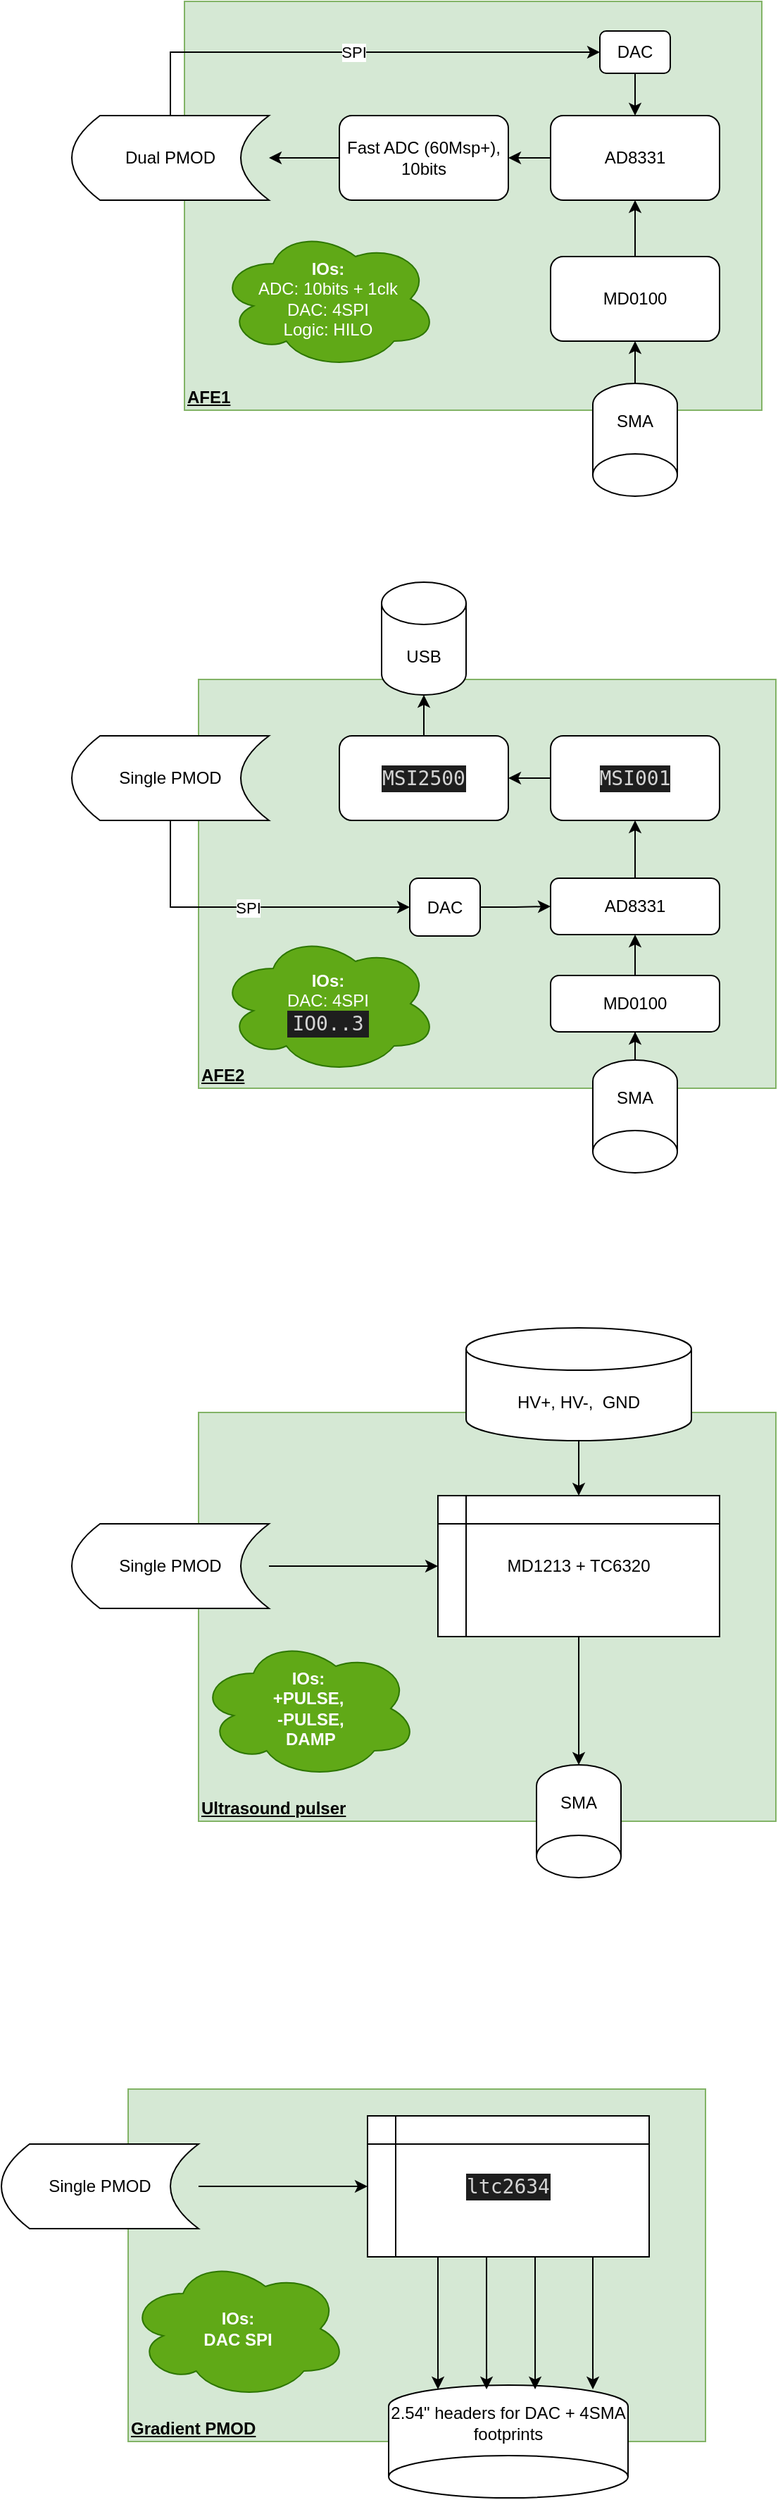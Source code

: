 <mxfile version="19.0.0" type="google"><diagram id="X46EbEsTYRjC2ve5DJ_8" name="Page-1"><mxGraphModel grid="1" page="1" gridSize="10" guides="1" tooltips="1" connect="1" arrows="1" fold="1" pageScale="1" pageWidth="827" pageHeight="1169" math="0" shadow="0"><root><mxCell id="0"/><mxCell id="1" parent="0"/><mxCell id="qSioa2b2_-uBl-5bUAxZ-13" value="AFE1" style="rounded=0;whiteSpace=wrap;html=1;fillColor=#d5e8d4;strokeColor=#82b366;align=left;verticalAlign=bottom;fontStyle=5" vertex="1" parent="1"><mxGeometry x="330" y="89" width="410" height="290" as="geometry"/></mxCell><mxCell id="qSioa2b2_-uBl-5bUAxZ-8" value="SPI" style="edgeStyle=orthogonalEdgeStyle;rounded=0;orthogonalLoop=1;jettySize=auto;html=1;exitX=0.5;exitY=1;exitDx=0;exitDy=0;entryX=0;entryY=0.5;entryDx=0;entryDy=0;" edge="1" parent="1" source="qSioa2b2_-uBl-5bUAxZ-2" target="qSioa2b2_-uBl-5bUAxZ-6"><mxGeometry relative="1" as="geometry"/></mxCell><mxCell id="qSioa2b2_-uBl-5bUAxZ-2" value="Dual PMOD" style="shape=dataStorage;whiteSpace=wrap;html=1;fixedSize=1;direction=west;flipH=1;" vertex="1" parent="1"><mxGeometry x="250" y="170" width="140" height="60" as="geometry"/></mxCell><mxCell id="qSioa2b2_-uBl-5bUAxZ-9" value="" style="edgeStyle=orthogonalEdgeStyle;rounded=0;orthogonalLoop=1;jettySize=auto;html=1;" edge="1" parent="1" source="qSioa2b2_-uBl-5bUAxZ-3" target="qSioa2b2_-uBl-5bUAxZ-4"><mxGeometry relative="1" as="geometry"/></mxCell><mxCell id="qSioa2b2_-uBl-5bUAxZ-3" value="AD8331" style="rounded=1;whiteSpace=wrap;html=1;" vertex="1" parent="1"><mxGeometry x="590" y="170" width="120" height="60" as="geometry"/></mxCell><mxCell id="qSioa2b2_-uBl-5bUAxZ-19" value="" style="edgeStyle=orthogonalEdgeStyle;rounded=0;orthogonalLoop=1;jettySize=auto;html=1;" edge="1" parent="1" source="qSioa2b2_-uBl-5bUAxZ-4" target="qSioa2b2_-uBl-5bUAxZ-2"><mxGeometry relative="1" as="geometry"/></mxCell><mxCell id="qSioa2b2_-uBl-5bUAxZ-4" value="Fast ADC (60Msp+), 10bits" style="rounded=1;whiteSpace=wrap;html=1;" vertex="1" parent="1"><mxGeometry x="440" y="170" width="120" height="60" as="geometry"/></mxCell><mxCell id="qSioa2b2_-uBl-5bUAxZ-7" value="" style="edgeStyle=orthogonalEdgeStyle;rounded=0;orthogonalLoop=1;jettySize=auto;html=1;" edge="1" parent="1" source="qSioa2b2_-uBl-5bUAxZ-6" target="qSioa2b2_-uBl-5bUAxZ-3"><mxGeometry relative="1" as="geometry"/></mxCell><mxCell id="qSioa2b2_-uBl-5bUAxZ-6" value="DAC" style="rounded=1;whiteSpace=wrap;html=1;" vertex="1" parent="1"><mxGeometry x="625" y="110" width="50" height="30" as="geometry"/></mxCell><mxCell id="qSioa2b2_-uBl-5bUAxZ-17" value="" style="edgeStyle=orthogonalEdgeStyle;rounded=0;orthogonalLoop=1;jettySize=auto;html=1;" edge="1" parent="1" source="qSioa2b2_-uBl-5bUAxZ-11" target="qSioa2b2_-uBl-5bUAxZ-3"><mxGeometry relative="1" as="geometry"/></mxCell><mxCell id="qSioa2b2_-uBl-5bUAxZ-11" value="MD0100" style="rounded=1;whiteSpace=wrap;html=1;" vertex="1" parent="1"><mxGeometry x="590" y="270" width="120" height="60" as="geometry"/></mxCell><mxCell id="qSioa2b2_-uBl-5bUAxZ-16" value="" style="edgeStyle=orthogonalEdgeStyle;rounded=0;orthogonalLoop=1;jettySize=auto;html=1;" edge="1" parent="1" source="qSioa2b2_-uBl-5bUAxZ-12" target="qSioa2b2_-uBl-5bUAxZ-11"><mxGeometry relative="1" as="geometry"/></mxCell><mxCell id="qSioa2b2_-uBl-5bUAxZ-12" value="SMA" style="shape=cylinder3;whiteSpace=wrap;html=1;boundedLbl=1;backgroundOutline=1;size=15;direction=west;" vertex="1" parent="1"><mxGeometry x="620" y="360" width="60" height="80" as="geometry"/></mxCell><mxCell id="qSioa2b2_-uBl-5bUAxZ-18" value="&lt;b&gt;IOs:&lt;/b&gt;&lt;br&gt;ADC: 10bits + 1clk&lt;br&gt;DAC: 4SPI&lt;br&gt;Logic: HILO" style="ellipse;shape=cloud;whiteSpace=wrap;html=1;fillColor=#60a917;fontColor=#ffffff;strokeColor=#2D7600;" vertex="1" parent="1"><mxGeometry x="354" y="250" width="156" height="100" as="geometry"/></mxCell><mxCell id="qSioa2b2_-uBl-5bUAxZ-20" value="AFE2" style="rounded=0;whiteSpace=wrap;html=1;fillColor=#d5e8d4;strokeColor=#82b366;align=left;verticalAlign=bottom;fontStyle=5" vertex="1" parent="1"><mxGeometry x="340" y="570" width="410" height="290" as="geometry"/></mxCell><mxCell id="qSioa2b2_-uBl-5bUAxZ-21" value="SPI" style="edgeStyle=orthogonalEdgeStyle;rounded=0;orthogonalLoop=1;jettySize=auto;html=1;exitX=0.5;exitY=0;exitDx=0;exitDy=0;entryX=0;entryY=0.5;entryDx=0;entryDy=0;" edge="1" parent="1" source="qSioa2b2_-uBl-5bUAxZ-22" target="qSioa2b2_-uBl-5bUAxZ-28"><mxGeometry relative="1" as="geometry"/></mxCell><mxCell id="qSioa2b2_-uBl-5bUAxZ-22" value="Single PMOD" style="shape=dataStorage;whiteSpace=wrap;html=1;fixedSize=1;direction=west;flipH=1;" vertex="1" parent="1"><mxGeometry x="250" y="610" width="140" height="60" as="geometry"/></mxCell><mxCell id="qSioa2b2_-uBl-5bUAxZ-23" value="" style="edgeStyle=orthogonalEdgeStyle;rounded=0;orthogonalLoop=1;jettySize=auto;html=1;" edge="1" parent="1" source="qSioa2b2_-uBl-5bUAxZ-24" target="qSioa2b2_-uBl-5bUAxZ-26"><mxGeometry relative="1" as="geometry"/></mxCell><mxCell id="qSioa2b2_-uBl-5bUAxZ-24" value="&lt;div style=&quot;color: rgb(212, 212, 212); background-color: rgb(30, 30, 30); font-family: &amp;quot;Droid Sans Mono&amp;quot;, &amp;quot;monospace&amp;quot;, monospace; font-size: 14px; line-height: 19px;&quot;&gt;MSI001&lt;/div&gt;" style="rounded=1;whiteSpace=wrap;html=1;" vertex="1" parent="1"><mxGeometry x="590" y="610" width="120" height="60" as="geometry"/></mxCell><mxCell id="qSioa2b2_-uBl-5bUAxZ-36" value="" style="edgeStyle=orthogonalEdgeStyle;rounded=0;orthogonalLoop=1;jettySize=auto;html=1;" edge="1" parent="1" source="qSioa2b2_-uBl-5bUAxZ-26" target="qSioa2b2_-uBl-5bUAxZ-35"><mxGeometry relative="1" as="geometry"/></mxCell><mxCell id="qSioa2b2_-uBl-5bUAxZ-26" value="&lt;div style=&quot;color: rgb(212, 212, 212); background-color: rgb(30, 30, 30); font-family: &amp;quot;Droid Sans Mono&amp;quot;, &amp;quot;monospace&amp;quot;, monospace; font-size: 14px; line-height: 19px;&quot;&gt;MSI2500&lt;/div&gt;" style="rounded=1;whiteSpace=wrap;html=1;" vertex="1" parent="1"><mxGeometry x="440" y="610" width="120" height="60" as="geometry"/></mxCell><mxCell id="qSioa2b2_-uBl-5bUAxZ-39" value="" style="edgeStyle=orthogonalEdgeStyle;rounded=0;orthogonalLoop=1;jettySize=auto;html=1;" edge="1" parent="1" source="qSioa2b2_-uBl-5bUAxZ-28" target="qSioa2b2_-uBl-5bUAxZ-37"><mxGeometry relative="1" as="geometry"/></mxCell><mxCell id="qSioa2b2_-uBl-5bUAxZ-28" value="DAC" style="rounded=1;whiteSpace=wrap;html=1;" vertex="1" parent="1"><mxGeometry x="490" y="711" width="50" height="41" as="geometry"/></mxCell><mxCell id="qSioa2b2_-uBl-5bUAxZ-40" value="" style="edgeStyle=orthogonalEdgeStyle;rounded=0;orthogonalLoop=1;jettySize=auto;html=1;" edge="1" parent="1" source="qSioa2b2_-uBl-5bUAxZ-30" target="qSioa2b2_-uBl-5bUAxZ-37"><mxGeometry relative="1" as="geometry"/></mxCell><mxCell id="qSioa2b2_-uBl-5bUAxZ-30" value="MD0100" style="rounded=1;whiteSpace=wrap;html=1;" vertex="1" parent="1"><mxGeometry x="590" y="780" width="120" height="40" as="geometry"/></mxCell><mxCell id="qSioa2b2_-uBl-5bUAxZ-31" value="" style="edgeStyle=orthogonalEdgeStyle;rounded=0;orthogonalLoop=1;jettySize=auto;html=1;" edge="1" parent="1" source="qSioa2b2_-uBl-5bUAxZ-32" target="qSioa2b2_-uBl-5bUAxZ-30"><mxGeometry relative="1" as="geometry"/></mxCell><mxCell id="qSioa2b2_-uBl-5bUAxZ-32" value="SMA" style="shape=cylinder3;whiteSpace=wrap;html=1;boundedLbl=1;backgroundOutline=1;size=15;direction=west;" vertex="1" parent="1"><mxGeometry x="620" y="840" width="60" height="80" as="geometry"/></mxCell><mxCell id="qSioa2b2_-uBl-5bUAxZ-33" value="&lt;b&gt;IOs:&lt;/b&gt;&lt;br&gt;DAC: 4SPI&lt;br&gt;&lt;div style=&quot;color: rgb(212, 212, 212); background-color: rgb(30, 30, 30); font-family: &amp;quot;Droid Sans Mono&amp;quot;, &amp;quot;monospace&amp;quot;, monospace; font-size: 14px; line-height: 19px;&quot;&gt;IO0..3&lt;/div&gt;" style="ellipse;shape=cloud;whiteSpace=wrap;html=1;fillColor=#60a917;fontColor=#ffffff;strokeColor=#2D7600;" vertex="1" parent="1"><mxGeometry x="354" y="750" width="156" height="100" as="geometry"/></mxCell><mxCell id="qSioa2b2_-uBl-5bUAxZ-35" value="USB" style="shape=cylinder3;whiteSpace=wrap;html=1;boundedLbl=1;backgroundOutline=1;size=15;direction=east;" vertex="1" parent="1"><mxGeometry x="470" y="501" width="60" height="80" as="geometry"/></mxCell><mxCell id="qSioa2b2_-uBl-5bUAxZ-38" value="" style="edgeStyle=orthogonalEdgeStyle;rounded=0;orthogonalLoop=1;jettySize=auto;html=1;" edge="1" parent="1" source="qSioa2b2_-uBl-5bUAxZ-37" target="qSioa2b2_-uBl-5bUAxZ-24"><mxGeometry relative="1" as="geometry"/></mxCell><mxCell id="qSioa2b2_-uBl-5bUAxZ-37" value="AD8331" style="rounded=1;whiteSpace=wrap;html=1;" vertex="1" parent="1"><mxGeometry x="590" y="711" width="120" height="40" as="geometry"/></mxCell><mxCell id="qSioa2b2_-uBl-5bUAxZ-41" value="Ultrasound pulser" style="rounded=0;whiteSpace=wrap;html=1;fillColor=#d5e8d4;strokeColor=#82b366;align=left;verticalAlign=bottom;fontStyle=5" vertex="1" parent="1"><mxGeometry x="340" y="1090" width="410" height="290" as="geometry"/></mxCell><mxCell id="qSioa2b2_-uBl-5bUAxZ-62" style="edgeStyle=orthogonalEdgeStyle;rounded=0;orthogonalLoop=1;jettySize=auto;html=1;" edge="1" parent="1" source="qSioa2b2_-uBl-5bUAxZ-43" target="qSioa2b2_-uBl-5bUAxZ-58"><mxGeometry relative="1" as="geometry"/></mxCell><mxCell id="qSioa2b2_-uBl-5bUAxZ-43" value="Single PMOD" style="shape=dataStorage;whiteSpace=wrap;html=1;fixedSize=1;direction=west;flipH=1;" vertex="1" parent="1"><mxGeometry x="250" y="1169" width="140" height="60" as="geometry"/></mxCell><mxCell id="qSioa2b2_-uBl-5bUAxZ-53" value="SMA" style="shape=cylinder3;whiteSpace=wrap;html=1;boundedLbl=1;backgroundOutline=1;size=15;direction=west;" vertex="1" parent="1"><mxGeometry x="580" y="1340" width="60" height="80" as="geometry"/></mxCell><mxCell id="qSioa2b2_-uBl-5bUAxZ-54" value="&lt;b&gt;IOs: &lt;br&gt;+PULSE,&lt;br&gt;&amp;nbsp;-PULSE,&lt;br&gt;&amp;nbsp;DAMP&lt;/b&gt;" style="ellipse;shape=cloud;whiteSpace=wrap;html=1;fillColor=#60a917;fontColor=#ffffff;strokeColor=#2D7600;" vertex="1" parent="1"><mxGeometry x="340" y="1250" width="156" height="100" as="geometry"/></mxCell><mxCell id="qSioa2b2_-uBl-5bUAxZ-63" style="edgeStyle=orthogonalEdgeStyle;rounded=0;orthogonalLoop=1;jettySize=auto;html=1;exitX=0.5;exitY=1;exitDx=0;exitDy=0;entryX=0.5;entryY=1;entryDx=0;entryDy=0;entryPerimeter=0;" edge="1" parent="1" source="qSioa2b2_-uBl-5bUAxZ-58" target="qSioa2b2_-uBl-5bUAxZ-53"><mxGeometry relative="1" as="geometry"/></mxCell><mxCell id="qSioa2b2_-uBl-5bUAxZ-58" value="MD1213 + TC6320" style="shape=internalStorage;whiteSpace=wrap;html=1;backgroundOutline=1;" vertex="1" parent="1"><mxGeometry x="510" y="1149" width="200" height="100" as="geometry"/></mxCell><mxCell id="qSioa2b2_-uBl-5bUAxZ-65" value="" style="edgeStyle=orthogonalEdgeStyle;rounded=0;orthogonalLoop=1;jettySize=auto;html=1;" edge="1" parent="1" source="qSioa2b2_-uBl-5bUAxZ-64" target="qSioa2b2_-uBl-5bUAxZ-58"><mxGeometry relative="1" as="geometry"/></mxCell><mxCell id="qSioa2b2_-uBl-5bUAxZ-64" value="HV+, HV-,&amp;nbsp; GND" style="shape=cylinder3;whiteSpace=wrap;html=1;boundedLbl=1;backgroundOutline=1;size=15;" vertex="1" parent="1"><mxGeometry x="530" y="1030" width="160" height="80" as="geometry"/></mxCell><mxCell id="qSioa2b2_-uBl-5bUAxZ-66" value="Gradient PMOD" style="rounded=0;whiteSpace=wrap;html=1;fillColor=#d5e8d4;strokeColor=#82b366;align=left;verticalAlign=bottom;fontStyle=5" vertex="1" parent="1"><mxGeometry x="290" y="1570" width="410" height="250" as="geometry"/></mxCell><mxCell id="qSioa2b2_-uBl-5bUAxZ-67" style="edgeStyle=orthogonalEdgeStyle;rounded=0;orthogonalLoop=1;jettySize=auto;html=1;" edge="1" parent="1" source="qSioa2b2_-uBl-5bUAxZ-68" target="qSioa2b2_-uBl-5bUAxZ-72"><mxGeometry relative="1" as="geometry"/></mxCell><mxCell id="qSioa2b2_-uBl-5bUAxZ-68" value="Single PMOD" style="shape=dataStorage;whiteSpace=wrap;html=1;fixedSize=1;direction=west;flipH=1;" vertex="1" parent="1"><mxGeometry x="200" y="1609" width="140" height="60" as="geometry"/></mxCell><mxCell id="qSioa2b2_-uBl-5bUAxZ-69" value="2.54&quot; headers for DAC + 4SMA footprints" style="shape=cylinder3;whiteSpace=wrap;html=1;boundedLbl=1;backgroundOutline=1;size=15;direction=west;" vertex="1" parent="1"><mxGeometry x="475" y="1780" width="170" height="80" as="geometry"/></mxCell><mxCell id="qSioa2b2_-uBl-5bUAxZ-70" value="&lt;b&gt;IOs: &lt;br&gt;DAC SPI&lt;br&gt;&lt;/b&gt;" style="ellipse;shape=cloud;whiteSpace=wrap;html=1;fillColor=#60a917;fontColor=#ffffff;strokeColor=#2D7600;" vertex="1" parent="1"><mxGeometry x="290" y="1690" width="156" height="100" as="geometry"/></mxCell><mxCell id="qSioa2b2_-uBl-5bUAxZ-75" style="edgeStyle=orthogonalEdgeStyle;rounded=0;orthogonalLoop=1;jettySize=auto;html=1;exitX=0.25;exitY=1;exitDx=0;exitDy=0;entryX=0.794;entryY=0.963;entryDx=0;entryDy=0;entryPerimeter=0;" edge="1" parent="1" source="qSioa2b2_-uBl-5bUAxZ-72" target="qSioa2b2_-uBl-5bUAxZ-69"><mxGeometry relative="1" as="geometry"/></mxCell><mxCell id="qSioa2b2_-uBl-5bUAxZ-72" value="&lt;div style=&quot;color: rgb(212, 212, 212); background-color: rgb(30, 30, 30); font-family: &amp;quot;Droid Sans Mono&amp;quot;, &amp;quot;monospace&amp;quot;, monospace; font-size: 14px; line-height: 19px;&quot;&gt;ltc2634&lt;/div&gt;" style="shape=internalStorage;whiteSpace=wrap;html=1;backgroundOutline=1;" vertex="1" parent="1"><mxGeometry x="460" y="1589" width="200" height="100" as="geometry"/></mxCell><mxCell id="qSioa2b2_-uBl-5bUAxZ-76" style="edgeStyle=orthogonalEdgeStyle;rounded=0;orthogonalLoop=1;jettySize=auto;html=1;exitX=0.25;exitY=1;exitDx=0;exitDy=0;entryX=0.794;entryY=0.963;entryDx=0;entryDy=0;entryPerimeter=0;" edge="1" parent="1"><mxGeometry relative="1" as="geometry"><mxPoint x="544.5" y="1689" as="sourcePoint"/><mxPoint x="544.52" y="1782.96" as="targetPoint"/></mxGeometry></mxCell><mxCell id="qSioa2b2_-uBl-5bUAxZ-77" style="edgeStyle=orthogonalEdgeStyle;rounded=0;orthogonalLoop=1;jettySize=auto;html=1;exitX=0.25;exitY=1;exitDx=0;exitDy=0;entryX=0.794;entryY=0.963;entryDx=0;entryDy=0;entryPerimeter=0;" edge="1" parent="1"><mxGeometry relative="1" as="geometry"><mxPoint x="579" y="1689" as="sourcePoint"/><mxPoint x="579.02" y="1782.96" as="targetPoint"/><Array as="points"><mxPoint x="579" y="1700"/><mxPoint x="579" y="1700"/></Array></mxGeometry></mxCell><mxCell id="qSioa2b2_-uBl-5bUAxZ-78" style="edgeStyle=orthogonalEdgeStyle;rounded=0;orthogonalLoop=1;jettySize=auto;html=1;exitX=0.25;exitY=1;exitDx=0;exitDy=0;entryX=0.794;entryY=0.963;entryDx=0;entryDy=0;entryPerimeter=0;" edge="1" parent="1"><mxGeometry relative="1" as="geometry"><mxPoint x="620" y="1689" as="sourcePoint"/><mxPoint x="620.02" y="1782.96" as="targetPoint"/></mxGeometry></mxCell></root></mxGraphModel></diagram></mxfile>